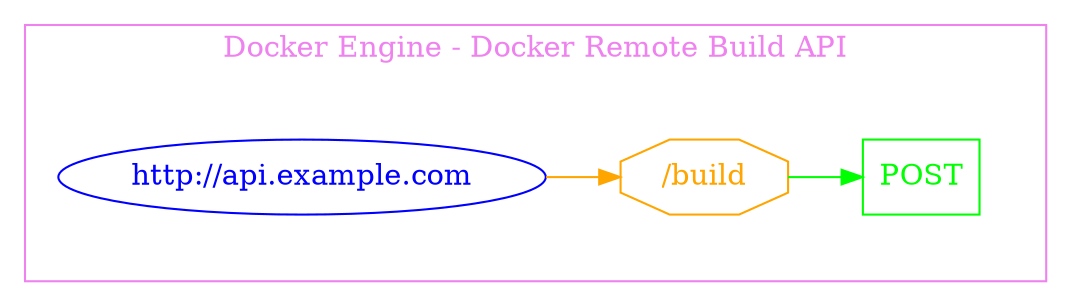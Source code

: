 digraph Cloud_Computing_REST_API {
rankdir="LR";
subgraph cluster_0 {
label="Docker Engine - Docker Remote Build API"
color=violet
fontcolor=violet
subgraph cluster_1 {
label=""
color=white
fontcolor=white
node1 [label="http://api.example.com", shape="ellipse", color="blue", fontcolor="blue"]
node1 -> node2 [color="orange", fontcolor="orange"]
subgraph cluster_2 {
label=""
color=white
fontcolor=white
node2 [label="/build", shape="octagon", color="orange", fontcolor="orange"]
node2 -> node3 [color="green", fontcolor="green"]
subgraph cluster_3 {
label=""
color=white
fontcolor=white
node3 [label="POST", shape="box", color="green", fontcolor="green"]
}
}
}
}
}
